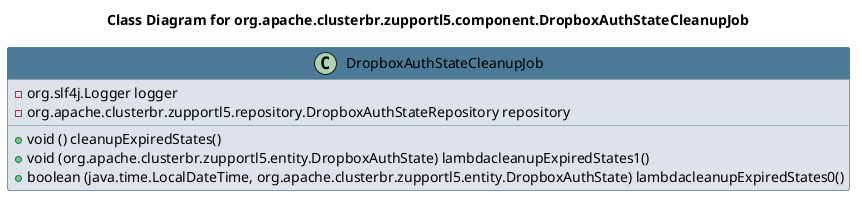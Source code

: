 @startuml 
skinparam class { 
 BackgroundColor #DEE3E9 
 ArrowColor #4D7A97 
 BorderColor #4D7A97 
}
left to right direction 
title Class Diagram for org.apache.clusterbr.zupportl5.component.DropboxAuthStateCleanupJob
skinparam titleBackgroundColor White
skinparam classHeaderBackgroundColor #4D7A97 
skinparam stereotypeCBackgroundColor #F8981D 

class DropboxAuthStateCleanupJob {
 - org.slf4j.Logger logger
 - org.apache.clusterbr.zupportl5.repository.DropboxAuthStateRepository repository
 + void () cleanupExpiredStates()
 + void (org.apache.clusterbr.zupportl5.entity.DropboxAuthState) lambdacleanupExpiredStates1()
 + boolean (java.time.LocalDateTime, org.apache.clusterbr.zupportl5.entity.DropboxAuthState) lambdacleanupExpiredStates0()
}
@enduml